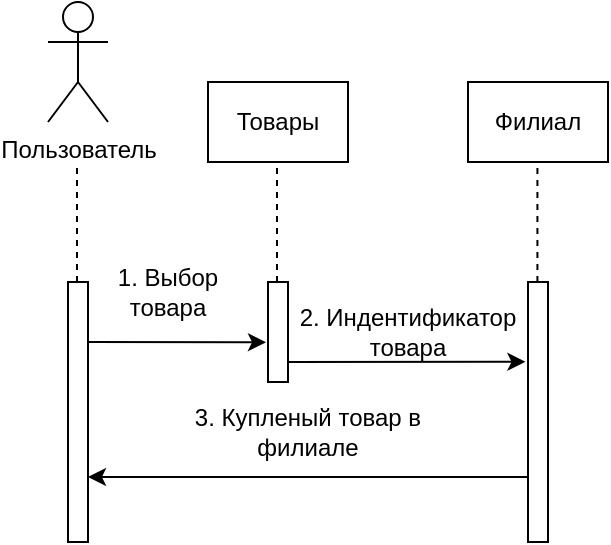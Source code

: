<mxfile version="22.1.11" type="device">
  <diagram id="yyrvYHk4MmXbqfRyDNJ-" name="Страница — 1">
    <mxGraphModel dx="499" dy="331" grid="1" gridSize="10" guides="1" tooltips="1" connect="1" arrows="1" fold="1" page="1" pageScale="1" pageWidth="827" pageHeight="1169" math="0" shadow="0">
      <root>
        <mxCell id="0" />
        <mxCell id="1" parent="0" />
        <mxCell id="Zbij_zT8U497V6RKqyXw-1" value="Пользователь&lt;br&gt;" style="shape=umlActor;verticalLabelPosition=bottom;verticalAlign=top;html=1;outlineConnect=0;" vertex="1" parent="1">
          <mxGeometry x="140" y="140" width="30" height="60" as="geometry" />
        </mxCell>
        <mxCell id="Zbij_zT8U497V6RKqyXw-2" value="" style="endArrow=none;dashed=1;html=1;rounded=0;" edge="1" parent="1">
          <mxGeometry width="50" height="50" relative="1" as="geometry">
            <mxPoint x="154.5" y="280" as="sourcePoint" />
            <mxPoint x="154.5" y="220" as="targetPoint" />
          </mxGeometry>
        </mxCell>
        <mxCell id="Zbij_zT8U497V6RKqyXw-3" value="" style="endArrow=none;dashed=1;html=1;rounded=0;" edge="1" parent="1">
          <mxGeometry width="50" height="50" relative="1" as="geometry">
            <mxPoint x="254.5" y="280" as="sourcePoint" />
            <mxPoint x="254.5" y="220" as="targetPoint" />
          </mxGeometry>
        </mxCell>
        <mxCell id="Zbij_zT8U497V6RKqyXw-4" value="" style="endArrow=none;dashed=1;html=1;rounded=0;" edge="1" parent="1">
          <mxGeometry width="50" height="50" relative="1" as="geometry">
            <mxPoint x="384.71" y="280" as="sourcePoint" />
            <mxPoint x="384.71" y="220" as="targetPoint" />
          </mxGeometry>
        </mxCell>
        <mxCell id="Zbij_zT8U497V6RKqyXw-5" value="Товары" style="rounded=0;whiteSpace=wrap;html=1;" vertex="1" parent="1">
          <mxGeometry x="220" y="180" width="70" height="40" as="geometry" />
        </mxCell>
        <mxCell id="Zbij_zT8U497V6RKqyXw-6" value="Филиал" style="rounded=0;whiteSpace=wrap;html=1;" vertex="1" parent="1">
          <mxGeometry x="350" y="180" width="70" height="40" as="geometry" />
        </mxCell>
        <mxCell id="Zbij_zT8U497V6RKqyXw-7" value="" style="rounded=0;whiteSpace=wrap;html=1;" vertex="1" parent="1">
          <mxGeometry x="150" y="280" width="10" height="130" as="geometry" />
        </mxCell>
        <mxCell id="Zbij_zT8U497V6RKqyXw-8" value="" style="rounded=0;whiteSpace=wrap;html=1;" vertex="1" parent="1">
          <mxGeometry x="250" y="280" width="10" height="50" as="geometry" />
        </mxCell>
        <mxCell id="Zbij_zT8U497V6RKqyXw-10" value="" style="endArrow=classic;html=1;rounded=0;entryX=-0.1;entryY=0.603;entryDx=0;entryDy=0;entryPerimeter=0;" edge="1" parent="1" target="Zbij_zT8U497V6RKqyXw-8">
          <mxGeometry width="50" height="50" relative="1" as="geometry">
            <mxPoint x="160" y="310" as="sourcePoint" />
            <mxPoint x="230" y="310" as="targetPoint" />
          </mxGeometry>
        </mxCell>
        <mxCell id="Zbij_zT8U497V6RKqyXw-11" value="1. Выбор товара" style="text;html=1;strokeColor=none;fillColor=none;align=center;verticalAlign=middle;whiteSpace=wrap;rounded=0;" vertex="1" parent="1">
          <mxGeometry x="170" y="270" width="60" height="30" as="geometry" />
        </mxCell>
        <mxCell id="Zbij_zT8U497V6RKqyXw-12" value="" style="endArrow=classic;html=1;rounded=0;entryX=-0.129;entryY=0.307;entryDx=0;entryDy=0;entryPerimeter=0;" edge="1" parent="1" target="Zbij_zT8U497V6RKqyXw-13">
          <mxGeometry width="50" height="50" relative="1" as="geometry">
            <mxPoint x="260" y="320" as="sourcePoint" />
            <mxPoint x="350" y="320" as="targetPoint" />
          </mxGeometry>
        </mxCell>
        <mxCell id="Zbij_zT8U497V6RKqyXw-13" value="" style="rounded=0;whiteSpace=wrap;html=1;" vertex="1" parent="1">
          <mxGeometry x="380" y="280" width="10" height="130" as="geometry" />
        </mxCell>
        <mxCell id="Zbij_zT8U497V6RKqyXw-14" value="2. Индентификатор товара" style="text;html=1;strokeColor=none;fillColor=none;align=center;verticalAlign=middle;whiteSpace=wrap;rounded=0;" vertex="1" parent="1">
          <mxGeometry x="260" y="290" width="120" height="30" as="geometry" />
        </mxCell>
        <mxCell id="Zbij_zT8U497V6RKqyXw-15" value="" style="endArrow=classic;html=1;rounded=0;exitX=0;exitY=0.75;exitDx=0;exitDy=0;entryX=1;entryY=0.75;entryDx=0;entryDy=0;" edge="1" parent="1" source="Zbij_zT8U497V6RKqyXw-13" target="Zbij_zT8U497V6RKqyXw-7">
          <mxGeometry width="50" height="50" relative="1" as="geometry">
            <mxPoint x="200" y="420" as="sourcePoint" />
            <mxPoint x="250" y="370" as="targetPoint" />
          </mxGeometry>
        </mxCell>
        <mxCell id="Zbij_zT8U497V6RKqyXw-16" value="3. Купленый товар в филиале" style="text;html=1;strokeColor=none;fillColor=none;align=center;verticalAlign=middle;whiteSpace=wrap;rounded=0;" vertex="1" parent="1">
          <mxGeometry x="210" y="340" width="120" height="30" as="geometry" />
        </mxCell>
      </root>
    </mxGraphModel>
  </diagram>
</mxfile>
